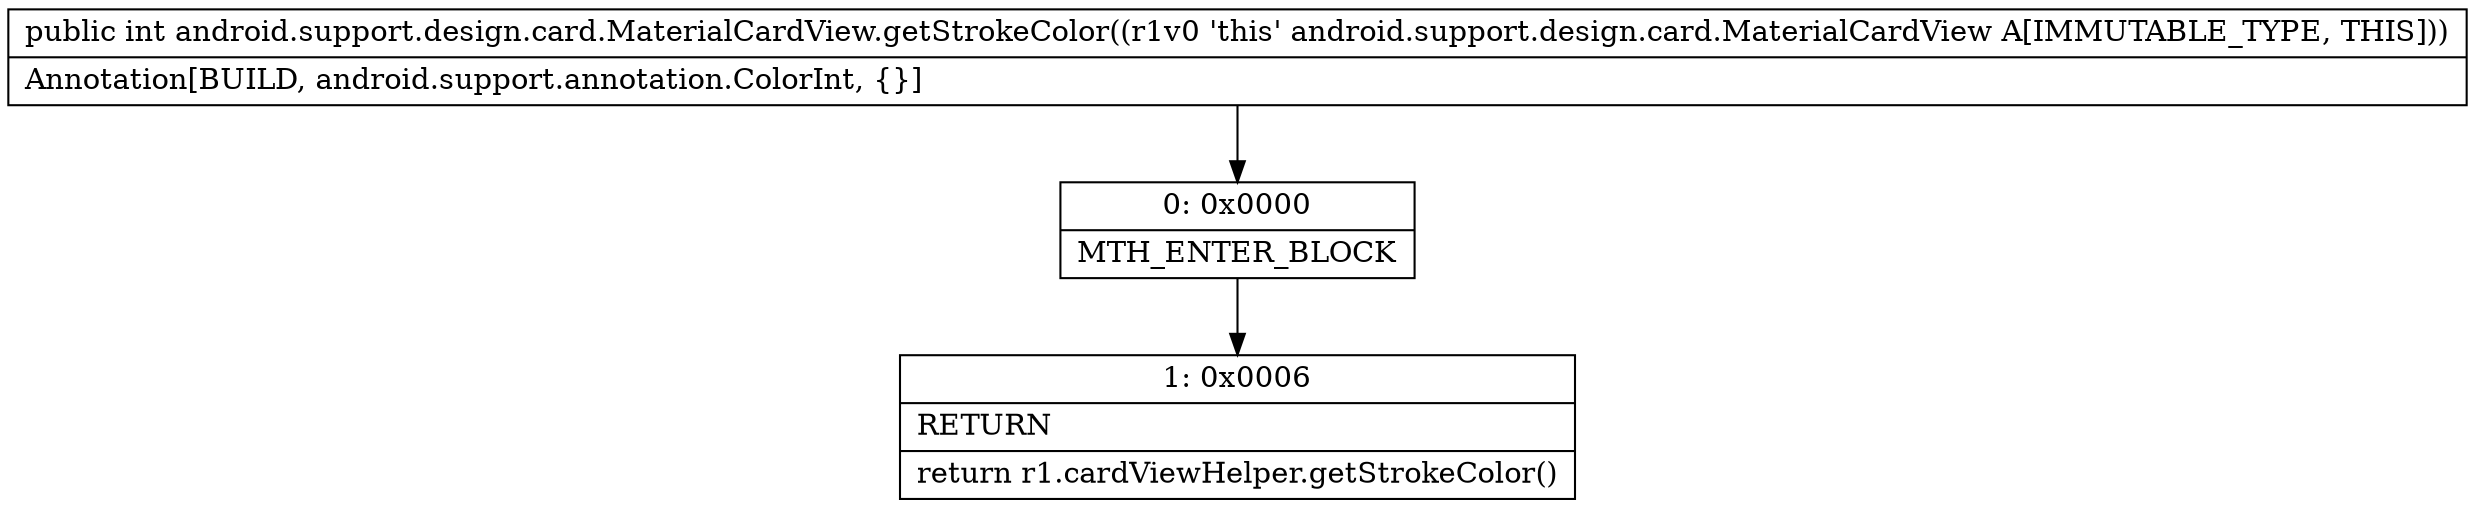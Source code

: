 digraph "CFG forandroid.support.design.card.MaterialCardView.getStrokeColor()I" {
Node_0 [shape=record,label="{0\:\ 0x0000|MTH_ENTER_BLOCK\l}"];
Node_1 [shape=record,label="{1\:\ 0x0006|RETURN\l|return r1.cardViewHelper.getStrokeColor()\l}"];
MethodNode[shape=record,label="{public int android.support.design.card.MaterialCardView.getStrokeColor((r1v0 'this' android.support.design.card.MaterialCardView A[IMMUTABLE_TYPE, THIS]))  | Annotation[BUILD, android.support.annotation.ColorInt, \{\}]\l}"];
MethodNode -> Node_0;
Node_0 -> Node_1;
}

